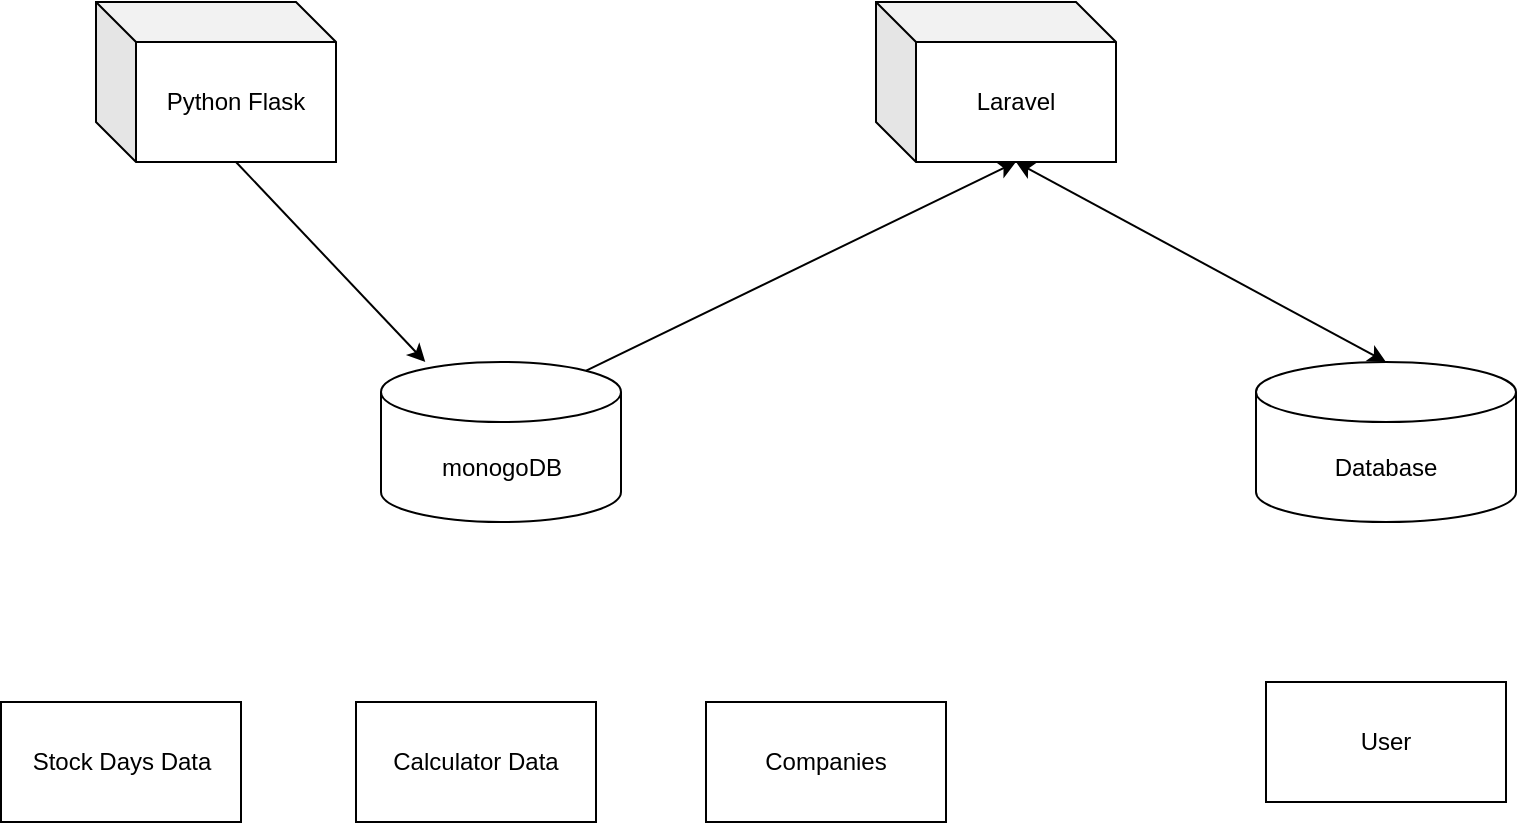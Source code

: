 <mxfile version="14.4.4" type="device"><diagram id="rJevF9f_BtS6LiLZ4-bE" name="Page-1"><mxGraphModel dx="946" dy="621" grid="1" gridSize="10" guides="1" tooltips="1" connect="1" arrows="1" fold="1" page="1" pageScale="1" pageWidth="850" pageHeight="1100" math="0" shadow="0"><root><mxCell id="0"/><mxCell id="1" parent="0"/><mxCell id="x9YE5o6oIcNWyHAjxzj_-1" value="monogoDB" style="shape=cylinder3;whiteSpace=wrap;html=1;boundedLbl=1;backgroundOutline=1;size=15;" vertex="1" parent="1"><mxGeometry x="202.5" y="370" width="120" height="80" as="geometry"/></mxCell><mxCell id="x9YE5o6oIcNWyHAjxzj_-2" value="Database&lt;br&gt;" style="shape=cylinder3;whiteSpace=wrap;html=1;boundedLbl=1;backgroundOutline=1;size=15;" vertex="1" parent="1"><mxGeometry x="640" y="370" width="130" height="80" as="geometry"/></mxCell><mxCell id="x9YE5o6oIcNWyHAjxzj_-3" value="Stock Days Data" style="rounded=0;whiteSpace=wrap;html=1;" vertex="1" parent="1"><mxGeometry x="12.5" y="540" width="120" height="60" as="geometry"/></mxCell><mxCell id="x9YE5o6oIcNWyHAjxzj_-4" value="Calculator Data" style="rounded=0;whiteSpace=wrap;html=1;" vertex="1" parent="1"><mxGeometry x="190" y="540" width="120" height="60" as="geometry"/></mxCell><mxCell id="x9YE5o6oIcNWyHAjxzj_-5" value="Companies" style="rounded=0;whiteSpace=wrap;html=1;" vertex="1" parent="1"><mxGeometry x="365" y="540" width="120" height="60" as="geometry"/></mxCell><mxCell id="x9YE5o6oIcNWyHAjxzj_-6" value="User" style="rounded=0;whiteSpace=wrap;html=1;" vertex="1" parent="1"><mxGeometry x="645" y="530" width="120" height="60" as="geometry"/></mxCell><mxCell id="x9YE5o6oIcNWyHAjxzj_-7" value="Python Flask" style="shape=cube;whiteSpace=wrap;html=1;boundedLbl=1;backgroundOutline=1;darkOpacity=0.05;darkOpacity2=0.1;" vertex="1" parent="1"><mxGeometry x="60" y="190" width="120" height="80" as="geometry"/></mxCell><mxCell id="x9YE5o6oIcNWyHAjxzj_-8" value="Laravel" style="shape=cube;whiteSpace=wrap;html=1;boundedLbl=1;backgroundOutline=1;darkOpacity=0.05;darkOpacity2=0.1;" vertex="1" parent="1"><mxGeometry x="450" y="190" width="120" height="80" as="geometry"/></mxCell><mxCell id="x9YE5o6oIcNWyHAjxzj_-9" value="" style="endArrow=classic;html=1;exitX=0;exitY=0;exitDx=70;exitDy=80;exitPerimeter=0;" edge="1" parent="1" source="x9YE5o6oIcNWyHAjxzj_-7" target="x9YE5o6oIcNWyHAjxzj_-1"><mxGeometry width="50" height="50" relative="1" as="geometry"><mxPoint x="400" y="380" as="sourcePoint"/><mxPoint x="450" y="330" as="targetPoint"/></mxGeometry></mxCell><mxCell id="x9YE5o6oIcNWyHAjxzj_-10" value="" style="endArrow=classic;html=1;exitX=0.855;exitY=0;exitDx=0;exitDy=4.35;exitPerimeter=0;entryX=0;entryY=0;entryDx=70;entryDy=80;entryPerimeter=0;" edge="1" parent="1" source="x9YE5o6oIcNWyHAjxzj_-1" target="x9YE5o6oIcNWyHAjxzj_-8"><mxGeometry width="50" height="50" relative="1" as="geometry"><mxPoint x="390" y="370" as="sourcePoint"/><mxPoint x="440" y="320" as="targetPoint"/></mxGeometry></mxCell><mxCell id="x9YE5o6oIcNWyHAjxzj_-11" value="" style="endArrow=classic;startArrow=classic;html=1;entryX=0;entryY=0;entryDx=70;entryDy=80;entryPerimeter=0;exitX=0.5;exitY=0;exitDx=0;exitDy=0;exitPerimeter=0;" edge="1" parent="1" source="x9YE5o6oIcNWyHAjxzj_-2" target="x9YE5o6oIcNWyHAjxzj_-8"><mxGeometry width="50" height="50" relative="1" as="geometry"><mxPoint x="630" y="320" as="sourcePoint"/><mxPoint x="680" y="270" as="targetPoint"/></mxGeometry></mxCell></root></mxGraphModel></diagram></mxfile>